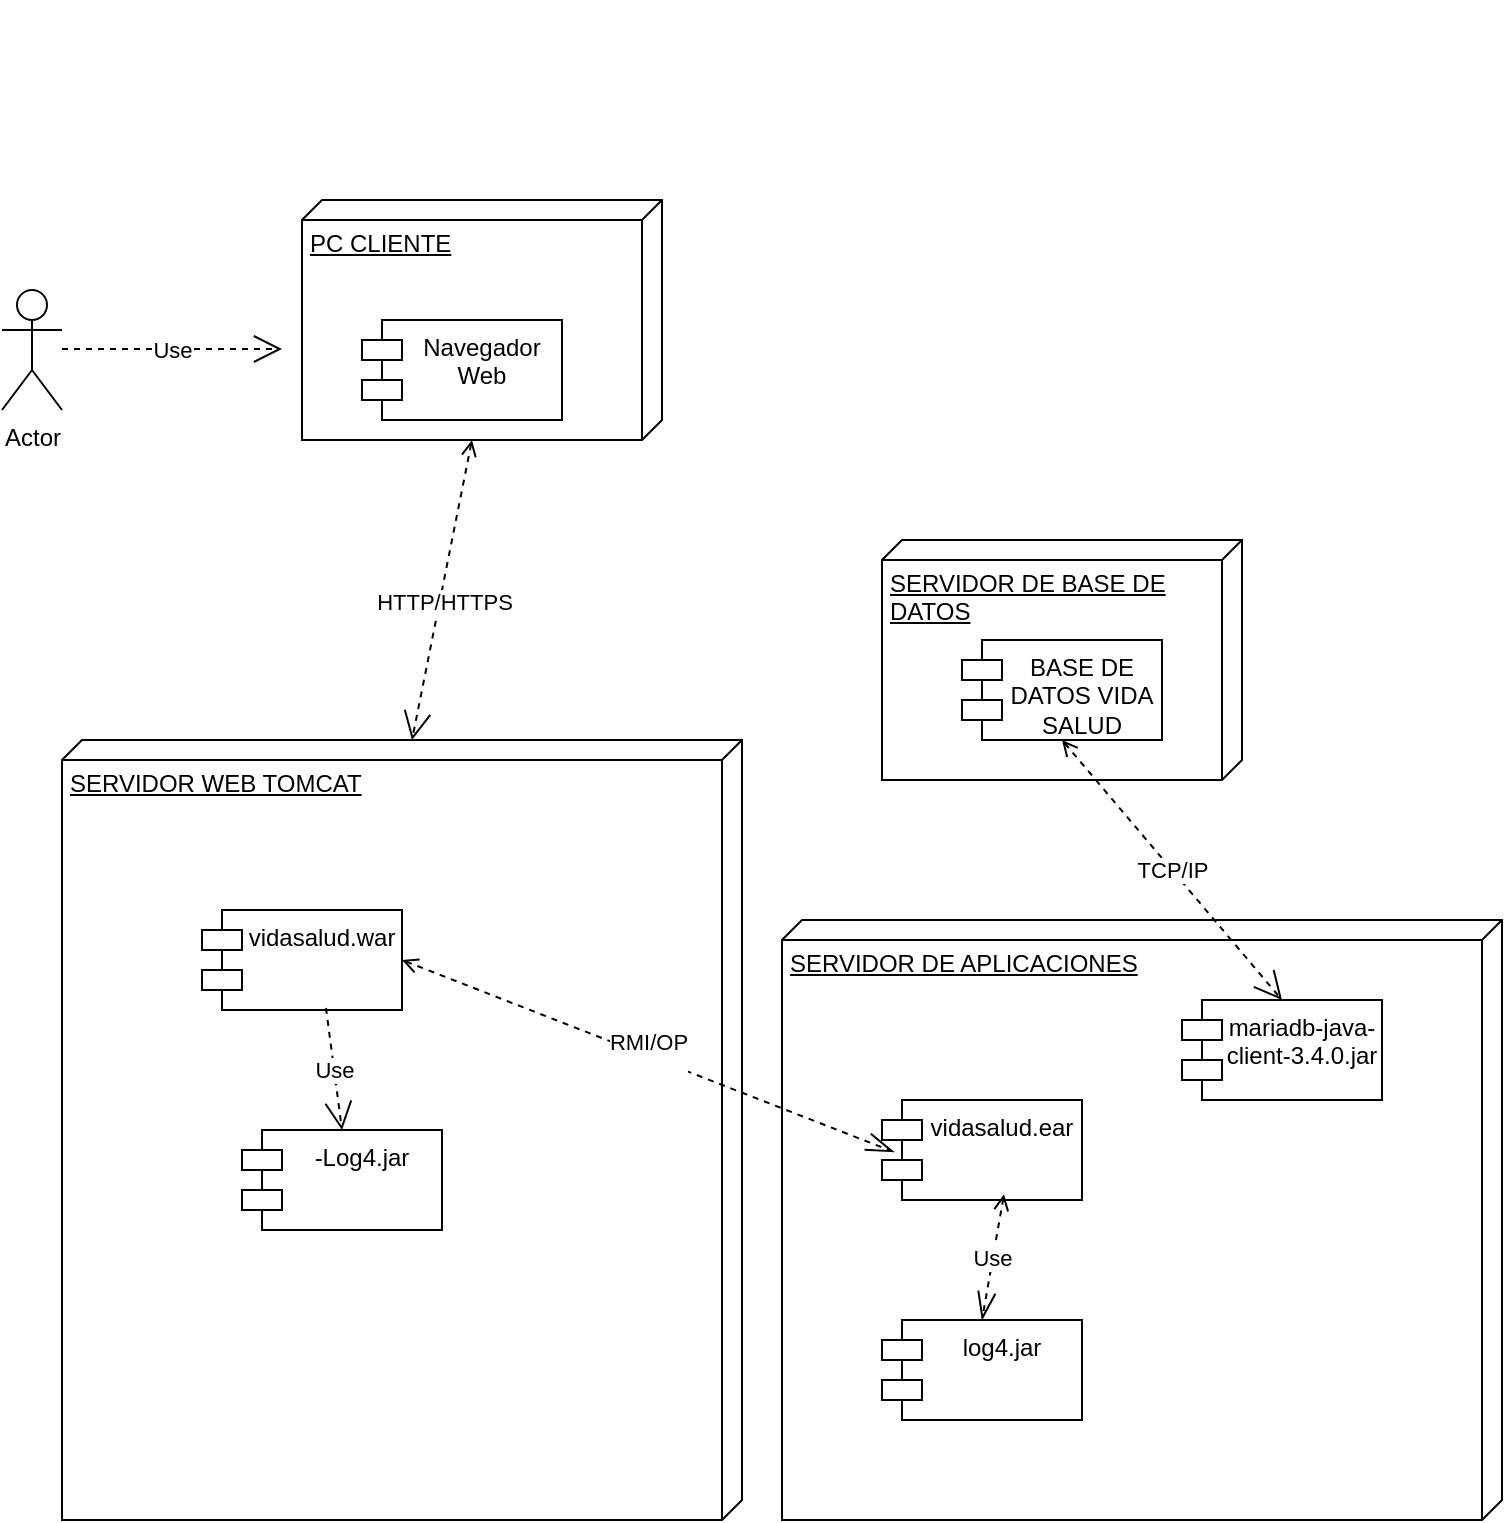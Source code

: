 <mxfile version="24.7.5">
  <diagram name="Page-1" id="IQnJqDeYZVHRsLvpSiJ3">
    <mxGraphModel dx="1434" dy="1880" grid="1" gridSize="10" guides="1" tooltips="1" connect="1" arrows="1" fold="1" page="1" pageScale="1" pageWidth="850" pageHeight="1100" math="0" shadow="0">
      <root>
        <mxCell id="0" />
        <mxCell id="1" parent="0" />
        <mxCell id="Xyj-qc0oV1CKGZ48Yo8w-36" value="SERVIDOR DE APLICACIONES" style="verticalAlign=top;align=left;spacingTop=8;spacingLeft=2;spacingRight=12;shape=cube;size=10;direction=south;fontStyle=4;html=1;whiteSpace=wrap;" parent="1" vertex="1">
          <mxGeometry x="400" y="360" width="360" height="300" as="geometry" />
        </mxCell>
        <mxCell id="Xyj-qc0oV1CKGZ48Yo8w-5" value="Actor" style="shape=umlActor;verticalLabelPosition=bottom;verticalAlign=top;html=1;container=0;" parent="1" vertex="1">
          <mxGeometry x="10" y="45" width="30" height="60" as="geometry" />
        </mxCell>
        <mxCell id="Xyj-qc0oV1CKGZ48Yo8w-6" value="PC CLIENTE" style="verticalAlign=top;align=left;spacingTop=8;spacingLeft=2;spacingRight=12;shape=cube;size=10;direction=south;fontStyle=4;html=1;whiteSpace=wrap;container=0;" parent="1" vertex="1">
          <mxGeometry x="160" width="180" height="120" as="geometry" />
        </mxCell>
        <mxCell id="Xyj-qc0oV1CKGZ48Yo8w-8" value="Navegador Web" style="shape=module;align=left;spacingLeft=20;align=center;verticalAlign=top;whiteSpace=wrap;html=1;container=0;" parent="1" vertex="1">
          <mxGeometry x="190" y="60" width="100" height="50" as="geometry" />
        </mxCell>
        <mxCell id="Xyj-qc0oV1CKGZ48Yo8w-23" value="Use" style="endArrow=open;endSize=12;dashed=1;html=1;rounded=0;" parent="1" edge="1">
          <mxGeometry width="160" relative="1" as="geometry">
            <mxPoint x="40" y="74.5" as="sourcePoint" />
            <mxPoint x="150" y="74.5" as="targetPoint" />
          </mxGeometry>
        </mxCell>
        <mxCell id="Xyj-qc0oV1CKGZ48Yo8w-24" value="" style="endArrow=open;endSize=12;dashed=1;html=1;rounded=0;entryX=0;entryY=0;entryDx=0;entryDy=165;entryPerimeter=0;startArrow=open;startFill=0;exitX=0;exitY=0;exitDx=120;exitDy=95;exitPerimeter=0;" parent="1" source="Xyj-qc0oV1CKGZ48Yo8w-6" target="Xyj-qc0oV1CKGZ48Yo8w-9" edge="1">
          <mxGeometry width="160" relative="1" as="geometry">
            <mxPoint x="290" y="200" as="sourcePoint" />
            <mxPoint x="390" y="170" as="targetPoint" />
          </mxGeometry>
        </mxCell>
        <mxCell id="Xyj-qc0oV1CKGZ48Yo8w-38" value="HTTP/HTTPS" style="edgeLabel;html=1;align=center;verticalAlign=middle;resizable=0;points=[];" parent="Xyj-qc0oV1CKGZ48Yo8w-24" vertex="1" connectable="0">
          <mxGeometry x="0.073" y="2" relative="1" as="geometry">
            <mxPoint as="offset" />
          </mxGeometry>
        </mxCell>
        <mxCell id="Xyj-qc0oV1CKGZ48Yo8w-16" value="SERVIDOR DE BASE DE DATOS" style="verticalAlign=top;align=left;spacingTop=8;spacingLeft=2;spacingRight=12;shape=cube;size=10;direction=south;fontStyle=4;html=1;whiteSpace=wrap;container=0;" parent="1" vertex="1">
          <mxGeometry x="450" y="170" width="180" height="120" as="geometry" />
        </mxCell>
        <mxCell id="Xyj-qc0oV1CKGZ48Yo8w-9" value="SERVIDOR WEB TOMCAT" style="verticalAlign=top;align=left;spacingTop=8;spacingLeft=2;spacingRight=12;shape=cube;size=10;direction=south;fontStyle=4;html=1;whiteSpace=wrap;container=0;" parent="1" vertex="1">
          <mxGeometry x="40" y="270" width="340" height="390" as="geometry" />
        </mxCell>
        <mxCell id="Xyj-qc0oV1CKGZ48Yo8w-20" value="BASE DE DATOS VIDA SALUD" style="shape=module;align=left;spacingLeft=20;align=center;verticalAlign=top;whiteSpace=wrap;html=1;container=0;" parent="1" vertex="1">
          <mxGeometry x="490" y="220" width="100" height="50" as="geometry" />
        </mxCell>
        <mxCell id="Y3_KKFiqaDDhX_Ar9Exh-7" value="" style="group" vertex="1" connectable="0" parent="1">
          <mxGeometry x="450" y="450" width="100" height="160" as="geometry" />
        </mxCell>
        <mxCell id="Y3_KKFiqaDDhX_Ar9Exh-2" value="vidasalud.ear" style="shape=module;align=left;spacingLeft=20;align=center;verticalAlign=top;whiteSpace=wrap;html=1;" vertex="1" parent="Y3_KKFiqaDDhX_Ar9Exh-7">
          <mxGeometry width="100" height="50" as="geometry" />
        </mxCell>
        <mxCell id="Y3_KKFiqaDDhX_Ar9Exh-3" value="log4.jar" style="shape=module;align=left;spacingLeft=20;align=center;verticalAlign=top;whiteSpace=wrap;html=1;" vertex="1" parent="Y3_KKFiqaDDhX_Ar9Exh-7">
          <mxGeometry y="110" width="100" height="50" as="geometry" />
        </mxCell>
        <mxCell id="Y3_KKFiqaDDhX_Ar9Exh-4" value="Use" style="endArrow=openThin;endSize=12;dashed=1;html=1;rounded=0;startArrow=open;startFill=0;endFill=0;exitX=0.61;exitY=0.943;exitDx=0;exitDy=0;exitPerimeter=0;entryX=0.5;entryY=0;entryDx=0;entryDy=0;" edge="1" parent="Y3_KKFiqaDDhX_Ar9Exh-7" source="Y3_KKFiqaDDhX_Ar9Exh-2" target="Y3_KKFiqaDDhX_Ar9Exh-3">
          <mxGeometry width="160" relative="1" as="geometry">
            <mxPoint x="-390" y="90" as="sourcePoint" />
            <mxPoint x="-230" y="90" as="targetPoint" />
          </mxGeometry>
        </mxCell>
        <mxCell id="Y3_KKFiqaDDhX_Ar9Exh-5" value="RMI/OP&lt;div&gt;&lt;br style=&quot;font-size: 12px; background-color: rgb(251, 251, 251);&quot;&gt;&lt;/div&gt;" style="endArrow=openThin;endSize=12;dashed=1;html=1;rounded=0;startArrow=open;startFill=0;endFill=0;exitX=1;exitY=0.5;exitDx=0;exitDy=0;entryX=0.06;entryY=0.52;entryDx=0;entryDy=0;entryPerimeter=0;" edge="1" parent="1" source="Xyj-qc0oV1CKGZ48Yo8w-19" target="Y3_KKFiqaDDhX_Ar9Exh-2">
          <mxGeometry width="160" relative="1" as="geometry">
            <mxPoint x="261" y="610" as="sourcePoint" />
            <mxPoint x="260" y="663" as="targetPoint" />
          </mxGeometry>
        </mxCell>
        <mxCell id="Y3_KKFiqaDDhX_Ar9Exh-10" value="" style="group" vertex="1" connectable="0" parent="1">
          <mxGeometry x="50" y="-100" width="160" height="305" as="geometry" />
        </mxCell>
        <mxCell id="Xyj-qc0oV1CKGZ48Yo8w-37" value="&lt;div&gt;&lt;br&gt;&lt;/div&gt;" style="text;html=1;align=center;verticalAlign=middle;resizable=0;points=[];autosize=1;strokeColor=none;fillColor=none;" parent="Y3_KKFiqaDDhX_Ar9Exh-10" vertex="1">
          <mxGeometry width="20" height="30" as="geometry" />
        </mxCell>
        <mxCell id="Xyj-qc0oV1CKGZ48Yo8w-39" value="" style="group" parent="Y3_KKFiqaDDhX_Ar9Exh-10" vertex="1" connectable="0">
          <mxGeometry x="80" y="340" width="135" height="300" as="geometry" />
        </mxCell>
        <mxCell id="Y3_KKFiqaDDhX_Ar9Exh-9" value="" style="group" vertex="1" connectable="0" parent="Xyj-qc0oV1CKGZ48Yo8w-39">
          <mxGeometry x="-35" y="5" width="135" height="270" as="geometry" />
        </mxCell>
        <mxCell id="Xyj-qc0oV1CKGZ48Yo8w-12" value="-Log4.jar" style="shape=module;align=left;spacingLeft=20;align=center;verticalAlign=top;whiteSpace=wrap;html=1;movable=1;resizable=1;rotatable=1;deletable=1;editable=1;locked=0;connectable=1;container=0;" parent="Y3_KKFiqaDDhX_Ar9Exh-9" vertex="1">
          <mxGeometry x="35" y="220" width="100" height="50" as="geometry" />
        </mxCell>
        <mxCell id="Xyj-qc0oV1CKGZ48Yo8w-19" value="vidasalud.war" style="shape=module;align=left;spacingLeft=20;align=center;verticalAlign=top;whiteSpace=wrap;html=1;movable=1;resizable=1;rotatable=1;deletable=1;editable=1;locked=0;connectable=1;container=0;" parent="Y3_KKFiqaDDhX_Ar9Exh-9" vertex="1">
          <mxGeometry x="15" y="110" width="100" height="50" as="geometry" />
        </mxCell>
        <mxCell id="Xyj-qc0oV1CKGZ48Yo8w-32" value="Use" style="endArrow=open;endSize=12;dashed=1;html=1;rounded=0;exitX=0.62;exitY=0.98;exitDx=0;exitDy=0;exitPerimeter=0;entryX=0.5;entryY=0;entryDx=0;entryDy=0;movable=1;resizable=1;rotatable=1;deletable=1;editable=1;locked=0;connectable=1;" parent="Y3_KKFiqaDDhX_Ar9Exh-9" source="Xyj-qc0oV1CKGZ48Yo8w-19" target="Xyj-qc0oV1CKGZ48Yo8w-12" edge="1">
          <mxGeometry width="160" relative="1" as="geometry">
            <mxPoint x="55" y="200" as="sourcePoint" />
            <mxPoint x="145" y="200" as="targetPoint" />
          </mxGeometry>
        </mxCell>
        <mxCell id="Y3_KKFiqaDDhX_Ar9Exh-11" value="TCP/IP" style="endArrow=open;endSize=12;dashed=1;html=1;rounded=0;entryX=0.5;entryY=0;entryDx=0;entryDy=0;exitX=0.5;exitY=1;exitDx=0;exitDy=0;startArrow=open;startFill=0;" edge="1" parent="1" target="Y3_KKFiqaDDhX_Ar9Exh-12" source="Xyj-qc0oV1CKGZ48Yo8w-20">
          <mxGeometry width="160" relative="1" as="geometry">
            <mxPoint x="882" y="340" as="sourcePoint" />
            <mxPoint x="450" y="440.41" as="targetPoint" />
          </mxGeometry>
        </mxCell>
        <mxCell id="Y3_KKFiqaDDhX_Ar9Exh-12" value="mariadb-java-client-3.4.0.jar" style="shape=module;align=left;spacingLeft=20;align=center;verticalAlign=top;whiteSpace=wrap;html=1;movable=1;resizable=1;rotatable=1;deletable=1;editable=1;locked=0;connectable=1;container=0;" vertex="1" parent="1">
          <mxGeometry x="600" y="400" width="100" height="50" as="geometry" />
        </mxCell>
      </root>
    </mxGraphModel>
  </diagram>
</mxfile>
